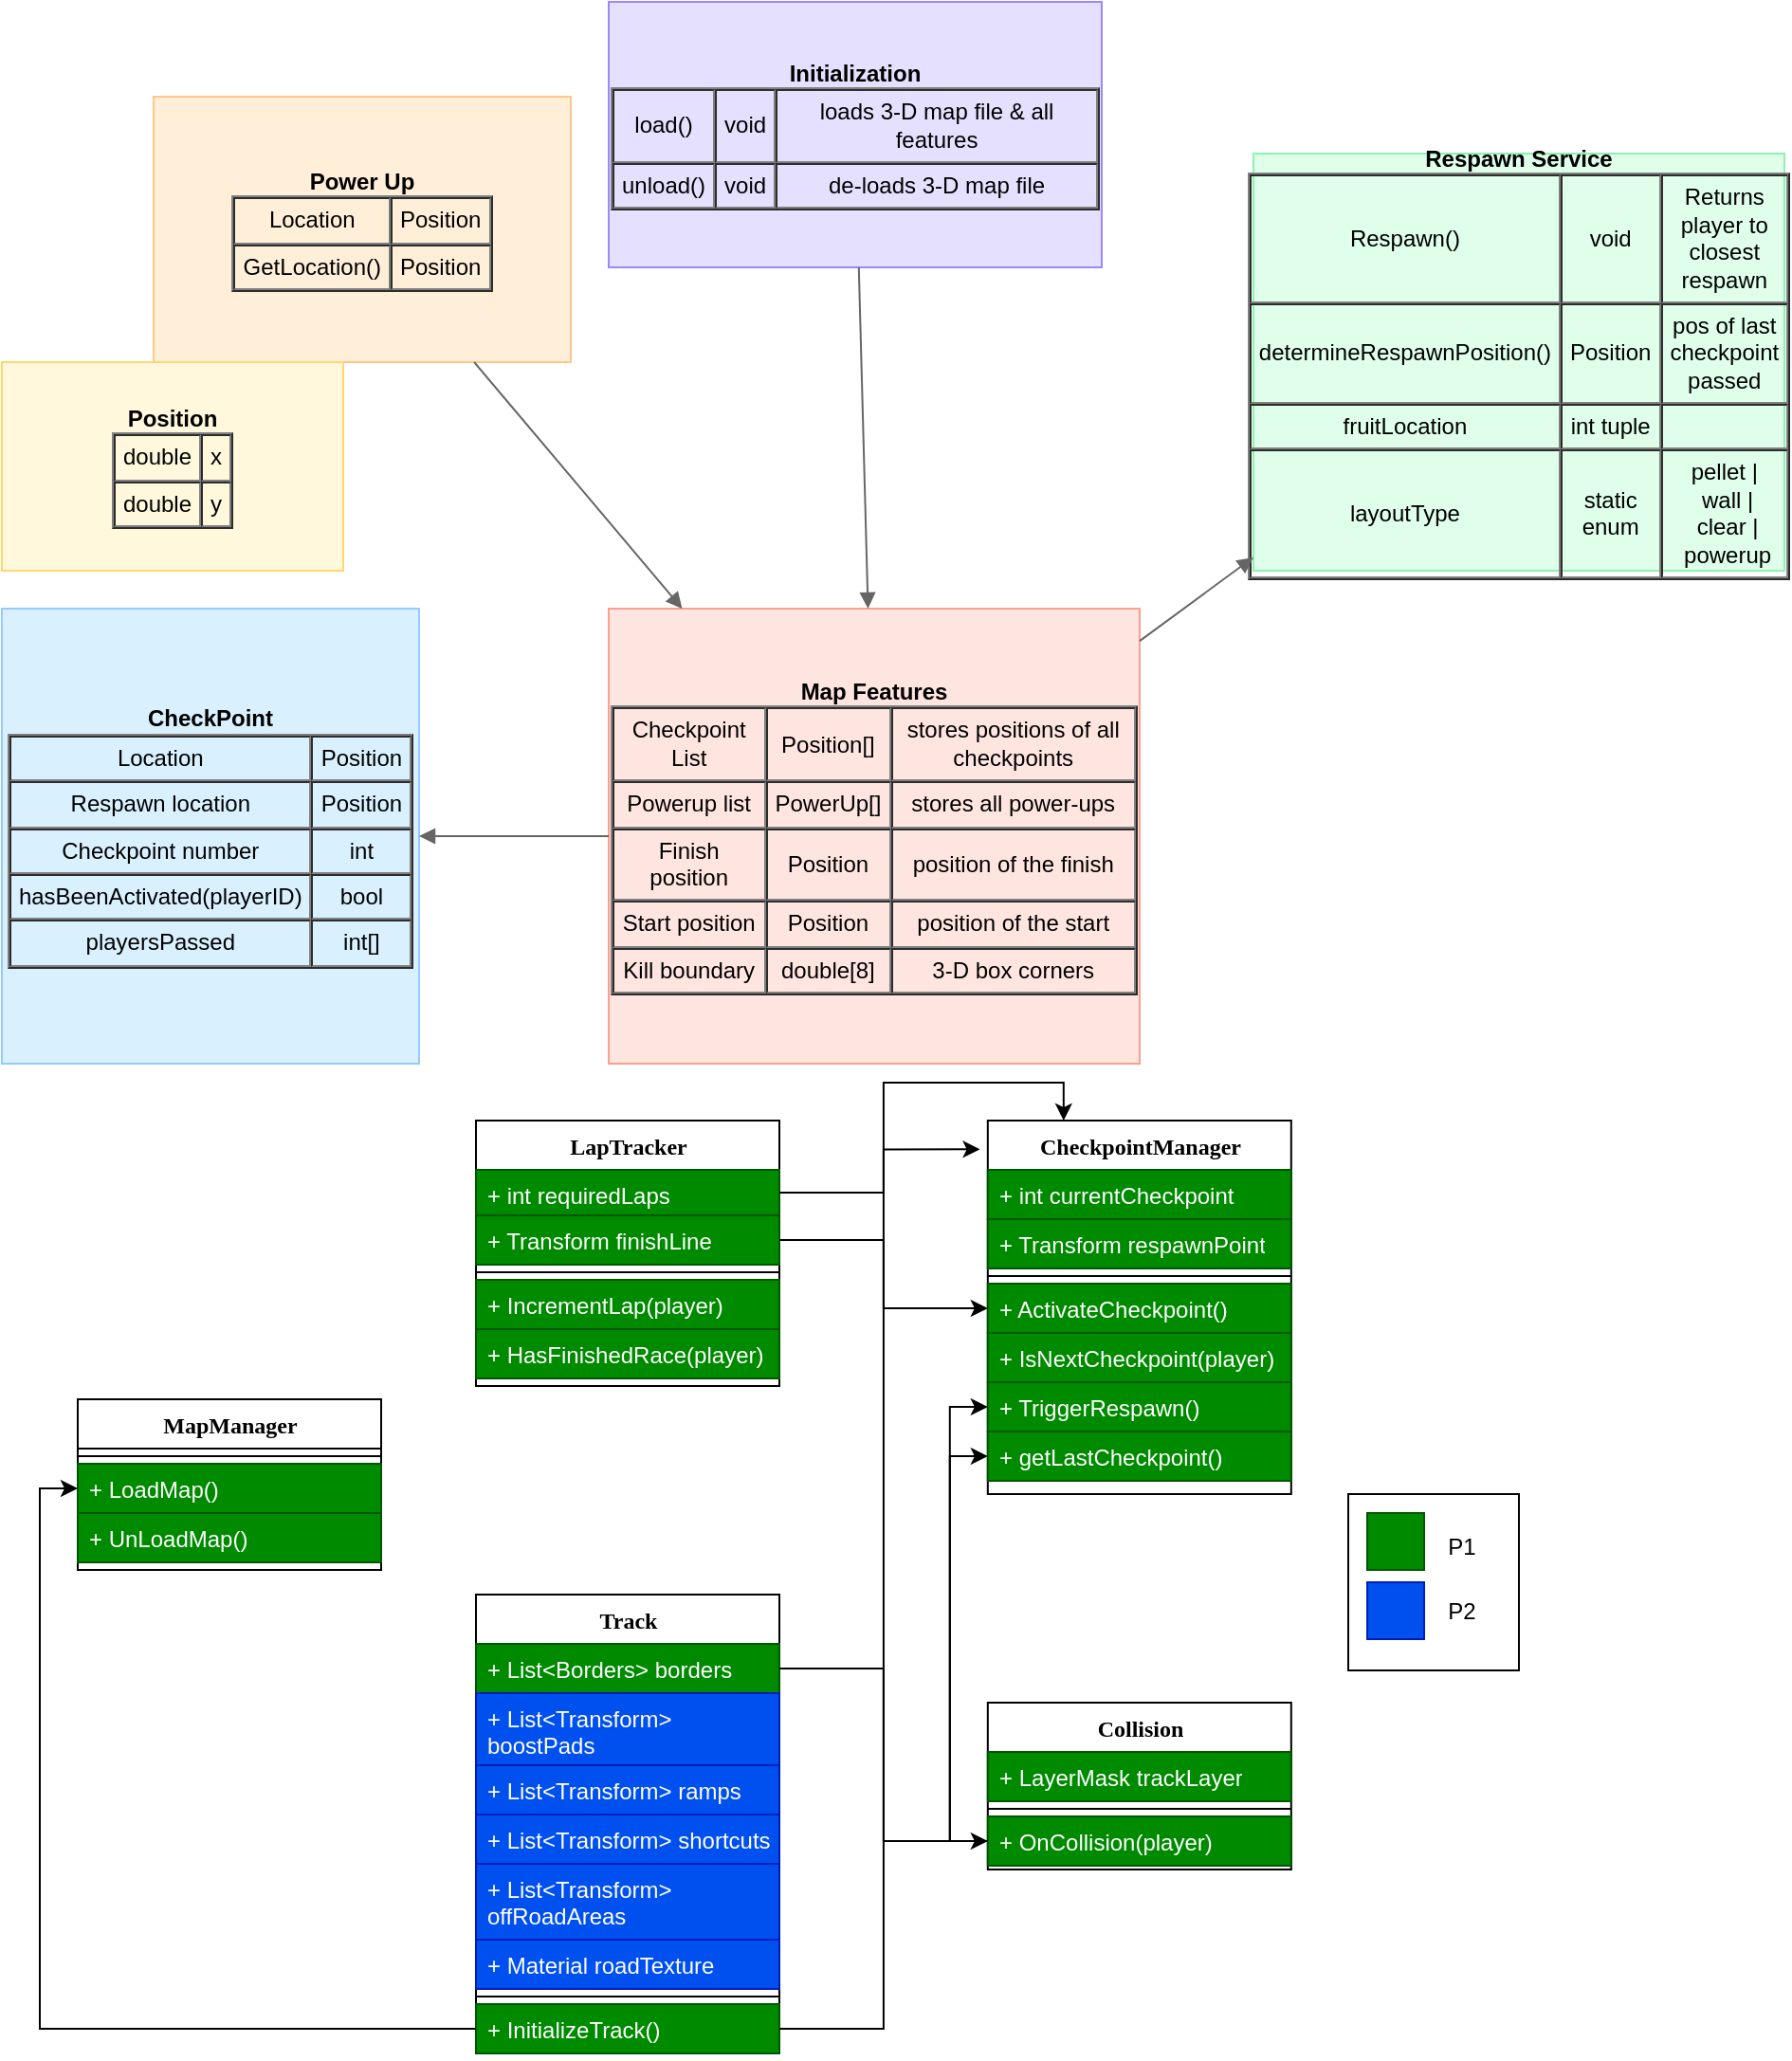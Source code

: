 <mxfile version="26.2.15">
  <diagram id="HW-KK-Map" name="Page-1">
    <mxGraphModel dx="1042" dy="562" grid="1" gridSize="10" guides="1" tooltips="1" connect="1" arrows="1" fold="1" page="1" pageScale="1" pageWidth="1920" pageHeight="1080" math="0" shadow="0">
      <root>
        <mxCell id="0" />
        <mxCell id="1" parent="0" />
        <mxCell id="2" value="&lt;b&gt;Initialization&lt;/b&gt;&lt;br/&gt;&lt;table border=&quot;1&quot; cellpadding=&quot;4&quot; cellspacing=&quot;0&quot;&gt;&lt;tr&gt;&lt;td&gt;load()&lt;/td&gt;&lt;td&gt;void&lt;/td&gt;&lt;td&gt;loads 3-D map file &amp; all features&lt;/td&gt;&lt;/tr&gt;&lt;tr&gt;&lt;td&gt;unload()&lt;/td&gt;&lt;td&gt;void&lt;/td&gt;&lt;td&gt;de-loads 3-D map file&lt;/td&gt;&lt;/tr&gt;&lt;/table&gt;" style="rounded=0;whiteSpace=wrap;html=1;fillColor=#E6E0FF;strokeColor=#9B87FF;" parent="1" vertex="1">
          <mxGeometry x="420" y="40" width="260" height="140" as="geometry" />
        </mxCell>
        <mxCell id="3" value="&lt;b&gt;Power Up&lt;/b&gt;&lt;br/&gt;&lt;table border=&quot;1&quot; cellpadding=&quot;4&quot; cellspacing=&quot;0&quot;&gt;&lt;tr&gt;&lt;td&gt;Location&lt;/td&gt;&lt;td&gt;Position&lt;/td&gt;&lt;/tr&gt;&lt;tr&gt;&lt;td&gt;GetLocation()&lt;/td&gt;&lt;td&gt;Position&lt;/td&gt;&lt;/tr&gt;&lt;/table&gt;" style="rounded=0;whiteSpace=wrap;html=1;fillColor=#FFEFD9;strokeColor=#FFC688;" parent="1" vertex="1">
          <mxGeometry x="180" y="90" width="220" height="140" as="geometry" />
        </mxCell>
        <mxCell id="4" value="&lt;b&gt;Position&lt;/b&gt;&lt;br/&gt;&lt;table border=&quot;1&quot; cellpadding=&quot;4&quot; cellspacing=&quot;0&quot;&gt;&lt;tr&gt;&lt;td&gt;double&lt;/td&gt;&lt;td&gt;x&lt;/td&gt;&lt;/tr&gt;&lt;tr&gt;&lt;td&gt;double&lt;/td&gt;&lt;td&gt;y&lt;/td&gt;&lt;/tr&gt;&lt;/table&gt;" style="rounded=0;whiteSpace=wrap;html=1;fillColor=#FFF8DC;strokeColor=#FFD86C;" parent="1" vertex="1">
          <mxGeometry x="100" y="230" width="180" height="110" as="geometry" />
        </mxCell>
        <mxCell id="5" value="&lt;b&gt;CheckPoint&lt;/b&gt;&lt;br/&gt;&lt;table border=&quot;1&quot; cellpadding=&quot;4&quot; cellspacing=&quot;0&quot;&gt;&lt;tr&gt;&lt;td&gt;Location&lt;/td&gt;&lt;td&gt;Position&lt;/td&gt;&lt;/tr&gt;&lt;tr&gt;&lt;td&gt;Respawn location&lt;/td&gt;&lt;td&gt;Position&lt;/td&gt;&lt;/tr&gt;&lt;tr&gt;&lt;td&gt;Checkpoint number&lt;/td&gt;&lt;td&gt;int&lt;/td&gt;&lt;/tr&gt;&lt;tr&gt;&lt;td&gt;hasBeenActivated(playerID)&lt;/td&gt;&lt;td&gt;bool&lt;/td&gt;&lt;/tr&gt;&lt;tr&gt;&lt;td&gt;playersPassed&lt;/td&gt;&lt;td&gt;int[]&lt;/td&gt;&lt;/tr&gt;&lt;/table&gt;" style="rounded=0;whiteSpace=wrap;html=1;fillColor=#D9F1FF;strokeColor=#93CBFF;" parent="1" vertex="1">
          <mxGeometry x="100" y="360" width="220" height="240" as="geometry" />
        </mxCell>
        <mxCell id="6" value="&lt;b&gt;Map Features&lt;/b&gt;&lt;br/&gt;&lt;table border=&quot;1&quot; cellpadding=&quot;4&quot; cellspacing=&quot;0&quot;&gt;&lt;tr&gt;&lt;td&gt;Checkpoint List&lt;/td&gt;&lt;td&gt;Position[]&lt;/td&gt;&lt;td&gt;stores positions of all checkpoints&lt;/td&gt;&lt;/tr&gt;&lt;tr&gt;&lt;td&gt;Powerup list&lt;/td&gt;&lt;td&gt;PowerUp[]&lt;/td&gt;&lt;td&gt;stores all power-ups&lt;/td&gt;&lt;/tr&gt;&lt;tr&gt;&lt;td&gt;Finish position&lt;/td&gt;&lt;td&gt;Position&lt;/td&gt;&lt;td&gt;position of the finish&lt;/td&gt;&lt;/tr&gt;&lt;tr&gt;&lt;td&gt;Start position&lt;/td&gt;&lt;td&gt;Position&lt;/td&gt;&lt;td&gt;position of the start&lt;/td&gt;&lt;/tr&gt;&lt;tr&gt;&lt;td&gt;Kill boundary&lt;/td&gt;&lt;td&gt;double[8]&lt;/td&gt;&lt;td&gt;3-D box corners&lt;/td&gt;&lt;/tr&gt;&lt;/table&gt;" style="rounded=0;whiteSpace=wrap;html=1;fillColor=#FFE5E0;strokeColor=#FF9E8F;" parent="1" vertex="1">
          <mxGeometry x="420" y="360" width="280" height="240" as="geometry" />
        </mxCell>
        <mxCell id="7" value="&lt;b&gt;Respawn Service&lt;/b&gt;&lt;br/&gt;&lt;table border=&quot;1&quot; cellpadding=&quot;4&quot; cellspacing=&quot;0&quot;&gt;&lt;tr&gt;&lt;td&gt;Respawn()&lt;/td&gt;&lt;td&gt;void&lt;/td&gt;&lt;td&gt;Returns player to closest respawn&lt;/td&gt;&lt;/tr&gt;&lt;tr&gt;&lt;td&gt;determineRespawnPosition()&lt;/td&gt;&lt;td&gt;Position&lt;/td&gt;&lt;td&gt;pos of last checkpoint passed&lt;/td&gt;&lt;/tr&gt;&lt;tr&gt;&lt;td&gt;fruitLocation&lt;/td&gt;&lt;td&gt;int tuple&lt;/td&gt;&lt;td&gt; &lt;/td&gt;&lt;/tr&gt;&lt;tr&gt;&lt;td&gt;layoutType&lt;/td&gt;&lt;td&gt;static enum&lt;/td&gt;&lt;td&gt;pellet | wall | clear | powerup&lt;/td&gt;&lt;/tr&gt;&lt;/table&gt;" style="rounded=0;whiteSpace=wrap;html=1;fillColor=#DFFFEA;strokeColor=#8CF2B4;" parent="1" vertex="1">
          <mxGeometry x="760" y="120" width="280" height="220" as="geometry" />
        </mxCell>
        <mxCell id="20" style="endArrow=block;html=1;strokeColor=#666666;" parent="1" source="6" target="5" edge="1">
          <mxGeometry relative="1" as="geometry" />
        </mxCell>
        <mxCell id="21" style="endArrow=block;html=1;strokeColor=#666666;" parent="1" source="3" target="6" edge="1">
          <mxGeometry relative="1" as="geometry" />
        </mxCell>
        <mxCell id="22" style="endArrow=block;html=1;strokeColor=#666666;" parent="1" source="2" target="6" edge="1">
          <mxGeometry relative="1" as="geometry" />
        </mxCell>
        <mxCell id="23" style="endArrow=block;html=1;strokeColor=#666666;" parent="1" source="6" target="7" edge="1">
          <mxGeometry relative="1" as="geometry" />
        </mxCell>
        <mxCell id="rLPNhRi1hceXNRhigfFv-66" value="MapManager" style="swimlane;html=1;fontStyle=1;align=center;verticalAlign=top;childLayout=stackLayout;horizontal=1;startSize=26;horizontalStack=0;resizeParent=1;resizeLast=0;collapsible=1;marginBottom=0;swimlaneFillColor=#ffffff;rounded=0;shadow=0;comic=0;labelBackgroundColor=none;strokeWidth=1;fillColor=none;fontFamily=Verdana;fontSize=12;" vertex="1" parent="1">
          <mxGeometry x="140" y="777" width="160" height="90" as="geometry" />
        </mxCell>
        <mxCell id="rLPNhRi1hceXNRhigfFv-67" value="" style="line;html=1;strokeWidth=1;fillColor=none;align=left;verticalAlign=middle;spacingTop=-1;spacingLeft=3;spacingRight=3;rotatable=0;labelPosition=right;points=[];portConstraint=eastwest;labelBackgroundColor=none;" vertex="1" parent="rLPNhRi1hceXNRhigfFv-66">
          <mxGeometry y="26" width="160" height="8" as="geometry" />
        </mxCell>
        <mxCell id="rLPNhRi1hceXNRhigfFv-68" value="+ LoadMap()" style="text;html=1;strokeColor=#005700;fillColor=#008a00;align=left;verticalAlign=top;spacingLeft=4;spacingRight=4;whiteSpace=wrap;overflow=hidden;rotatable=0;points=[[0,0.5],[1,0.5]];portConstraint=eastwest;labelBackgroundColor=none;fontColor=#ffffff;" vertex="1" parent="rLPNhRi1hceXNRhigfFv-66">
          <mxGeometry y="34" width="160" height="26" as="geometry" />
        </mxCell>
        <mxCell id="rLPNhRi1hceXNRhigfFv-69" value="+ UnLoadMap()" style="text;html=1;strokeColor=#005700;fillColor=#008a00;align=left;verticalAlign=top;spacingLeft=4;spacingRight=4;whiteSpace=wrap;overflow=hidden;rotatable=0;points=[[0,0.5],[1,0.5]];portConstraint=eastwest;labelBackgroundColor=none;fontColor=#ffffff;" vertex="1" parent="rLPNhRi1hceXNRhigfFv-66">
          <mxGeometry y="60" width="160" height="26" as="geometry" />
        </mxCell>
        <mxCell id="rLPNhRi1hceXNRhigfFv-70" value="LapTracker" style="swimlane;html=1;fontStyle=1;align=center;verticalAlign=top;childLayout=stackLayout;horizontal=1;startSize=26;horizontalStack=0;resizeParent=1;resizeLast=0;collapsible=1;marginBottom=0;swimlaneFillColor=#ffffff;rounded=0;shadow=0;comic=0;labelBackgroundColor=none;strokeWidth=1;fillColor=none;fontFamily=Verdana;fontSize=12;" vertex="1" parent="1">
          <mxGeometry x="350" y="630" width="160" height="140" as="geometry" />
        </mxCell>
        <mxCell id="rLPNhRi1hceXNRhigfFv-71" value="+ int requiredLaps" style="text;html=1;strokeColor=#005700;fillColor=#008a00;align=left;verticalAlign=top;spacingLeft=4;spacingRight=4;whiteSpace=wrap;overflow=hidden;rotatable=0;points=[[0,0.5],[1,0.5]];portConstraint=eastwest;labelBackgroundColor=none;fontColor=#ffffff;" vertex="1" parent="rLPNhRi1hceXNRhigfFv-70">
          <mxGeometry y="26" width="160" height="24" as="geometry" />
        </mxCell>
        <mxCell id="rLPNhRi1hceXNRhigfFv-72" value="+ Transform finishLine" style="text;html=1;strokeColor=#005700;fillColor=#008a00;align=left;verticalAlign=top;spacingLeft=4;spacingRight=4;whiteSpace=wrap;overflow=hidden;rotatable=0;points=[[0,0.5],[1,0.5]];portConstraint=eastwest;labelBackgroundColor=none;fontColor=#ffffff;" vertex="1" parent="rLPNhRi1hceXNRhigfFv-70">
          <mxGeometry y="50" width="160" height="26" as="geometry" />
        </mxCell>
        <mxCell id="rLPNhRi1hceXNRhigfFv-73" value="" style="line;html=1;strokeWidth=1;fillColor=none;align=left;verticalAlign=middle;spacingTop=-1;spacingLeft=3;spacingRight=3;rotatable=0;labelPosition=right;points=[];portConstraint=eastwest;labelBackgroundColor=none;" vertex="1" parent="rLPNhRi1hceXNRhigfFv-70">
          <mxGeometry y="76" width="160" height="8" as="geometry" />
        </mxCell>
        <mxCell id="rLPNhRi1hceXNRhigfFv-74" value="+ IncrementLap(player)" style="text;html=1;strokeColor=#005700;fillColor=#008a00;align=left;verticalAlign=top;spacingLeft=4;spacingRight=4;whiteSpace=wrap;overflow=hidden;rotatable=0;points=[[0,0.5],[1,0.5]];portConstraint=eastwest;labelBackgroundColor=none;fontColor=#ffffff;" vertex="1" parent="rLPNhRi1hceXNRhigfFv-70">
          <mxGeometry y="84" width="160" height="26" as="geometry" />
        </mxCell>
        <mxCell id="rLPNhRi1hceXNRhigfFv-75" value="+ HasFinishedRace(player)" style="text;html=1;strokeColor=#005700;fillColor=#008a00;align=left;verticalAlign=top;spacingLeft=4;spacingRight=4;whiteSpace=wrap;overflow=hidden;rotatable=0;points=[[0,0.5],[1,0.5]];portConstraint=eastwest;labelBackgroundColor=none;fontColor=#ffffff;" vertex="1" parent="rLPNhRi1hceXNRhigfFv-70">
          <mxGeometry y="110" width="160" height="26" as="geometry" />
        </mxCell>
        <mxCell id="rLPNhRi1hceXNRhigfFv-76" value="CheckpointManager" style="swimlane;html=1;fontStyle=1;align=center;verticalAlign=top;childLayout=stackLayout;horizontal=1;startSize=26;horizontalStack=0;resizeParent=1;resizeLast=0;collapsible=1;marginBottom=0;swimlaneFillColor=#ffffff;rounded=0;shadow=0;comic=0;labelBackgroundColor=none;strokeWidth=1;fillColor=none;fontFamily=Verdana;fontSize=12;" vertex="1" parent="1">
          <mxGeometry x="619.91" y="630" width="160" height="197" as="geometry" />
        </mxCell>
        <mxCell id="rLPNhRi1hceXNRhigfFv-77" value="+ int currentCheckpoint" style="text;html=1;strokeColor=#005700;fillColor=#008a00;align=left;verticalAlign=top;spacingLeft=4;spacingRight=4;whiteSpace=wrap;overflow=hidden;rotatable=0;points=[[0,0.5],[1,0.5]];portConstraint=eastwest;labelBackgroundColor=none;fontColor=#ffffff;" vertex="1" parent="rLPNhRi1hceXNRhigfFv-76">
          <mxGeometry y="26" width="160" height="26" as="geometry" />
        </mxCell>
        <mxCell id="rLPNhRi1hceXNRhigfFv-78" value="+ Transform respawnPoint" style="text;html=1;strokeColor=#005700;fillColor=#008a00;align=left;verticalAlign=top;spacingLeft=4;spacingRight=4;whiteSpace=wrap;overflow=hidden;rotatable=0;points=[[0,0.5],[1,0.5]];portConstraint=eastwest;labelBackgroundColor=none;fontColor=#ffffff;" vertex="1" parent="rLPNhRi1hceXNRhigfFv-76">
          <mxGeometry y="52" width="160" height="26" as="geometry" />
        </mxCell>
        <mxCell id="rLPNhRi1hceXNRhigfFv-79" value="" style="line;html=1;strokeWidth=1;fillColor=none;align=left;verticalAlign=middle;spacingTop=-1;spacingLeft=3;spacingRight=3;rotatable=0;labelPosition=right;points=[];portConstraint=eastwest;labelBackgroundColor=none;" vertex="1" parent="rLPNhRi1hceXNRhigfFv-76">
          <mxGeometry y="78" width="160" height="8" as="geometry" />
        </mxCell>
        <mxCell id="rLPNhRi1hceXNRhigfFv-80" value="+ ActivateCheckpoint()" style="text;html=1;strokeColor=#005700;fillColor=#008a00;align=left;verticalAlign=top;spacingLeft=4;spacingRight=4;whiteSpace=wrap;overflow=hidden;rotatable=0;points=[[0,0.5],[1,0.5]];portConstraint=eastwest;labelBackgroundColor=none;fontColor=#ffffff;" vertex="1" parent="rLPNhRi1hceXNRhigfFv-76">
          <mxGeometry y="86" width="160" height="26" as="geometry" />
        </mxCell>
        <mxCell id="rLPNhRi1hceXNRhigfFv-81" value="+ IsNextCheckpoint(player)" style="text;html=1;strokeColor=#005700;fillColor=#008a00;align=left;verticalAlign=top;spacingLeft=4;spacingRight=4;whiteSpace=wrap;overflow=hidden;rotatable=0;points=[[0,0.5],[1,0.5]];portConstraint=eastwest;labelBackgroundColor=none;fontColor=#ffffff;" vertex="1" parent="rLPNhRi1hceXNRhigfFv-76">
          <mxGeometry y="112" width="160" height="26" as="geometry" />
        </mxCell>
        <mxCell id="rLPNhRi1hceXNRhigfFv-82" value="+ TriggerRespawn()" style="text;html=1;strokeColor=#005700;fillColor=#008a00;align=left;verticalAlign=top;spacingLeft=4;spacingRight=4;whiteSpace=wrap;overflow=hidden;rotatable=0;points=[[0,0.5],[1,0.5]];portConstraint=eastwest;labelBackgroundColor=none;fontColor=#ffffff;" vertex="1" parent="rLPNhRi1hceXNRhigfFv-76">
          <mxGeometry y="138" width="160" height="26" as="geometry" />
        </mxCell>
        <mxCell id="rLPNhRi1hceXNRhigfFv-83" value="+ getLastCheckpoint()" style="text;html=1;strokeColor=#005700;fillColor=#008a00;align=left;verticalAlign=top;spacingLeft=4;spacingRight=4;whiteSpace=wrap;overflow=hidden;rotatable=0;points=[[0,0.5],[1,0.5]];portConstraint=eastwest;labelBackgroundColor=none;fontColor=#ffffff;" vertex="1" parent="rLPNhRi1hceXNRhigfFv-76">
          <mxGeometry y="164" width="160" height="26" as="geometry" />
        </mxCell>
        <mxCell id="rLPNhRi1hceXNRhigfFv-84" value="Collision" style="swimlane;html=1;fontStyle=1;align=center;verticalAlign=top;childLayout=stackLayout;horizontal=1;startSize=26;horizontalStack=0;resizeParent=1;resizeLast=0;collapsible=1;marginBottom=0;swimlaneFillColor=#ffffff;rounded=0;shadow=0;comic=0;labelBackgroundColor=none;strokeWidth=1;fillColor=none;fontFamily=Verdana;fontSize=12;" vertex="1" parent="1">
          <mxGeometry x="619.91" y="937" width="160" height="88" as="geometry" />
        </mxCell>
        <mxCell id="rLPNhRi1hceXNRhigfFv-85" value="+ LayerMask trackLayer" style="text;html=1;strokeColor=#005700;fillColor=#008a00;align=left;verticalAlign=top;spacingLeft=4;spacingRight=4;whiteSpace=wrap;overflow=hidden;rotatable=0;points=[[0,0.5],[1,0.5]];portConstraint=eastwest;labelBackgroundColor=none;fontColor=#ffffff;" vertex="1" parent="rLPNhRi1hceXNRhigfFv-84">
          <mxGeometry y="26" width="160" height="26" as="geometry" />
        </mxCell>
        <mxCell id="rLPNhRi1hceXNRhigfFv-86" value="" style="line;html=1;strokeWidth=1;fillColor=none;align=left;verticalAlign=middle;spacingTop=-1;spacingLeft=3;spacingRight=3;rotatable=0;labelPosition=right;points=[];portConstraint=eastwest;labelBackgroundColor=none;" vertex="1" parent="rLPNhRi1hceXNRhigfFv-84">
          <mxGeometry y="52" width="160" height="8" as="geometry" />
        </mxCell>
        <mxCell id="rLPNhRi1hceXNRhigfFv-87" value="+ OnCollision(player)" style="text;html=1;strokeColor=#005700;fillColor=#008a00;align=left;verticalAlign=top;spacingLeft=4;spacingRight=4;whiteSpace=wrap;overflow=hidden;rotatable=0;points=[[0,0.5],[1,0.5]];portConstraint=eastwest;labelBackgroundColor=none;fontColor=#ffffff;" vertex="1" parent="rLPNhRi1hceXNRhigfFv-84">
          <mxGeometry y="60" width="160" height="26" as="geometry" />
        </mxCell>
        <mxCell id="rLPNhRi1hceXNRhigfFv-88" value="Track" style="swimlane;html=1;fontStyle=1;align=center;verticalAlign=top;childLayout=stackLayout;horizontal=1;startSize=26;horizontalStack=0;resizeParent=1;resizeLast=0;collapsible=1;marginBottom=0;swimlaneFillColor=#ffffff;rounded=0;shadow=0;comic=0;labelBackgroundColor=none;strokeWidth=1;fillColor=none;fontFamily=Verdana;fontSize=12;" vertex="1" parent="1">
          <mxGeometry x="350" y="880" width="160" height="242" as="geometry" />
        </mxCell>
        <mxCell id="rLPNhRi1hceXNRhigfFv-89" value="+ List&amp;lt;Borders&amp;gt; borders" style="text;html=1;strokeColor=#005700;fillColor=#008a00;align=left;verticalAlign=top;spacingLeft=4;spacingRight=4;whiteSpace=wrap;overflow=hidden;rotatable=0;points=[[0,0.5],[1,0.5]];portConstraint=eastwest;labelBackgroundColor=none;fontColor=#ffffff;" vertex="1" parent="rLPNhRi1hceXNRhigfFv-88">
          <mxGeometry y="26" width="160" height="26" as="geometry" />
        </mxCell>
        <mxCell id="rLPNhRi1hceXNRhigfFv-90" value="+ List&amp;lt;Transform&amp;gt; boostPads" style="text;html=1;strokeColor=#001DBC;fillColor=#0050ef;align=left;verticalAlign=top;spacingLeft=4;spacingRight=4;whiteSpace=wrap;overflow=hidden;rotatable=0;points=[[0,0.5],[1,0.5]];portConstraint=eastwest;labelBackgroundColor=none;fontColor=#ffffff;" vertex="1" parent="rLPNhRi1hceXNRhigfFv-88">
          <mxGeometry y="52" width="160" height="38" as="geometry" />
        </mxCell>
        <mxCell id="rLPNhRi1hceXNRhigfFv-91" value="+ List&amp;lt;Transform&amp;gt; ramps" style="text;html=1;strokeColor=#001DBC;fillColor=#0050ef;align=left;verticalAlign=top;spacingLeft=4;spacingRight=4;whiteSpace=wrap;overflow=hidden;rotatable=0;points=[[0,0.5],[1,0.5]];portConstraint=eastwest;labelBackgroundColor=none;fontColor=#ffffff;" vertex="1" parent="rLPNhRi1hceXNRhigfFv-88">
          <mxGeometry y="90" width="160" height="26" as="geometry" />
        </mxCell>
        <mxCell id="rLPNhRi1hceXNRhigfFv-92" value="+ List&amp;lt;Transform&amp;gt; shortcuts" style="text;html=1;strokeColor=#001DBC;fillColor=#0050ef;align=left;verticalAlign=top;spacingLeft=4;spacingRight=4;whiteSpace=wrap;overflow=hidden;rotatable=0;points=[[0,0.5],[1,0.5]];portConstraint=eastwest;labelBackgroundColor=none;fontColor=#ffffff;" vertex="1" parent="rLPNhRi1hceXNRhigfFv-88">
          <mxGeometry y="116" width="160" height="26" as="geometry" />
        </mxCell>
        <mxCell id="rLPNhRi1hceXNRhigfFv-93" value="+ List&amp;lt;Transform&amp;gt; offRoadAreas" style="text;html=1;strokeColor=#001DBC;fillColor=#0050ef;align=left;verticalAlign=top;spacingLeft=4;spacingRight=4;whiteSpace=wrap;overflow=hidden;rotatable=0;points=[[0,0.5],[1,0.5]];portConstraint=eastwest;labelBackgroundColor=none;fontColor=#ffffff;" vertex="1" parent="rLPNhRi1hceXNRhigfFv-88">
          <mxGeometry y="142" width="160" height="40" as="geometry" />
        </mxCell>
        <mxCell id="rLPNhRi1hceXNRhigfFv-94" value="+ Material roadTexture" style="text;html=1;strokeColor=#001DBC;fillColor=#0050ef;align=left;verticalAlign=top;spacingLeft=4;spacingRight=4;whiteSpace=wrap;overflow=hidden;rotatable=0;points=[[0,0.5],[1,0.5]];portConstraint=eastwest;labelBackgroundColor=none;fontColor=#ffffff;" vertex="1" parent="rLPNhRi1hceXNRhigfFv-88">
          <mxGeometry y="182" width="160" height="26" as="geometry" />
        </mxCell>
        <mxCell id="rLPNhRi1hceXNRhigfFv-95" value="" style="line;html=1;strokeWidth=1;fillColor=none;align=left;verticalAlign=middle;spacingTop=-1;spacingLeft=3;spacingRight=3;rotatable=0;labelPosition=right;points=[];portConstraint=eastwest;labelBackgroundColor=none;" vertex="1" parent="rLPNhRi1hceXNRhigfFv-88">
          <mxGeometry y="208" width="160" height="8" as="geometry" />
        </mxCell>
        <mxCell id="rLPNhRi1hceXNRhigfFv-96" value="+ InitializeTrack()" style="text;html=1;strokeColor=#005700;fillColor=#008a00;align=left;verticalAlign=top;spacingLeft=4;spacingRight=4;whiteSpace=wrap;overflow=hidden;rotatable=0;points=[[0,0.5],[1,0.5]];portConstraint=eastwest;labelBackgroundColor=none;fontColor=#ffffff;" vertex="1" parent="rLPNhRi1hceXNRhigfFv-88">
          <mxGeometry y="216" width="160" height="26" as="geometry" />
        </mxCell>
        <mxCell id="rLPNhRi1hceXNRhigfFv-97" style="edgeStyle=orthogonalEdgeStyle;rounded=0;orthogonalLoop=1;jettySize=auto;html=1;exitX=0;exitY=0.5;exitDx=0;exitDy=0;entryX=0;entryY=0.5;entryDx=0;entryDy=0;labelBackgroundColor=none;fontColor=default;" edge="1" parent="1" source="rLPNhRi1hceXNRhigfFv-96" target="rLPNhRi1hceXNRhigfFv-68">
          <mxGeometry relative="1" as="geometry" />
        </mxCell>
        <mxCell id="rLPNhRi1hceXNRhigfFv-98" style="edgeStyle=orthogonalEdgeStyle;rounded=0;orthogonalLoop=1;jettySize=auto;html=1;exitX=1;exitY=0.5;exitDx=0;exitDy=0;entryX=-0.026;entryY=0.077;entryDx=0;entryDy=0;entryPerimeter=0;labelBackgroundColor=none;fontColor=default;" edge="1" parent="1" source="rLPNhRi1hceXNRhigfFv-71" target="rLPNhRi1hceXNRhigfFv-76">
          <mxGeometry relative="1" as="geometry" />
        </mxCell>
        <mxCell id="rLPNhRi1hceXNRhigfFv-99" style="edgeStyle=orthogonalEdgeStyle;rounded=0;orthogonalLoop=1;jettySize=auto;html=1;exitX=1;exitY=0.5;exitDx=0;exitDy=0;entryX=0;entryY=0.5;entryDx=0;entryDy=0;labelBackgroundColor=none;fontColor=default;" edge="1" parent="1" source="rLPNhRi1hceXNRhigfFv-72" target="rLPNhRi1hceXNRhigfFv-80">
          <mxGeometry relative="1" as="geometry" />
        </mxCell>
        <mxCell id="rLPNhRi1hceXNRhigfFv-100" style="edgeStyle=orthogonalEdgeStyle;rounded=0;orthogonalLoop=1;jettySize=auto;html=1;exitX=0;exitY=0.5;exitDx=0;exitDy=0;entryX=0;entryY=0.5;entryDx=0;entryDy=0;labelBackgroundColor=none;fontColor=default;" edge="1" parent="1" source="rLPNhRi1hceXNRhigfFv-87" target="rLPNhRi1hceXNRhigfFv-82">
          <mxGeometry relative="1" as="geometry" />
        </mxCell>
        <mxCell id="rLPNhRi1hceXNRhigfFv-101" style="edgeStyle=orthogonalEdgeStyle;rounded=0;orthogonalLoop=1;jettySize=auto;html=1;exitX=1;exitY=0.5;exitDx=0;exitDy=0;entryX=0;entryY=0.5;entryDx=0;entryDy=0;labelBackgroundColor=none;fontColor=default;" edge="1" parent="1" source="rLPNhRi1hceXNRhigfFv-89" target="rLPNhRi1hceXNRhigfFv-87">
          <mxGeometry relative="1" as="geometry" />
        </mxCell>
        <mxCell id="rLPNhRi1hceXNRhigfFv-102" style="edgeStyle=orthogonalEdgeStyle;rounded=0;orthogonalLoop=1;jettySize=auto;html=1;exitX=0;exitY=0.5;exitDx=0;exitDy=0;entryX=0;entryY=0.5;entryDx=0;entryDy=0;labelBackgroundColor=none;fontColor=default;" edge="1" parent="1" source="rLPNhRi1hceXNRhigfFv-87" target="rLPNhRi1hceXNRhigfFv-83">
          <mxGeometry relative="1" as="geometry" />
        </mxCell>
        <mxCell id="rLPNhRi1hceXNRhigfFv-103" style="edgeStyle=orthogonalEdgeStyle;rounded=0;orthogonalLoop=1;jettySize=auto;html=1;exitX=1;exitY=0.5;exitDx=0;exitDy=0;entryX=0.25;entryY=0;entryDx=0;entryDy=0;labelBackgroundColor=none;fontColor=default;" edge="1" parent="1" source="rLPNhRi1hceXNRhigfFv-96" target="rLPNhRi1hceXNRhigfFv-76">
          <mxGeometry relative="1" as="geometry" />
        </mxCell>
        <mxCell id="rLPNhRi1hceXNRhigfFv-104" value="" style="rounded=0;whiteSpace=wrap;html=1;" vertex="1" parent="1">
          <mxGeometry x="810" y="827" width="90" height="93" as="geometry" />
        </mxCell>
        <mxCell id="rLPNhRi1hceXNRhigfFv-105" value="P1" style="text;html=1;align=center;verticalAlign=middle;whiteSpace=wrap;rounded=0;" vertex="1" parent="1">
          <mxGeometry x="840" y="840" width="60" height="30" as="geometry" />
        </mxCell>
        <mxCell id="rLPNhRi1hceXNRhigfFv-106" value="" style="whiteSpace=wrap;html=1;aspect=fixed;fillColor=#008a00;fontColor=#ffffff;strokeColor=#005700;" vertex="1" parent="1">
          <mxGeometry x="820" y="837" width="30" height="30" as="geometry" />
        </mxCell>
        <mxCell id="rLPNhRi1hceXNRhigfFv-107" value="" style="whiteSpace=wrap;html=1;aspect=fixed;fillColor=#0050ef;fontColor=#ffffff;strokeColor=#001DBC;" vertex="1" parent="1">
          <mxGeometry x="820" y="873.5" width="30" height="30" as="geometry" />
        </mxCell>
        <mxCell id="rLPNhRi1hceXNRhigfFv-108" value="P2" style="text;html=1;align=center;verticalAlign=middle;whiteSpace=wrap;rounded=0;" vertex="1" parent="1">
          <mxGeometry x="840" y="873.5" width="60" height="30" as="geometry" />
        </mxCell>
      </root>
    </mxGraphModel>
  </diagram>
</mxfile>
